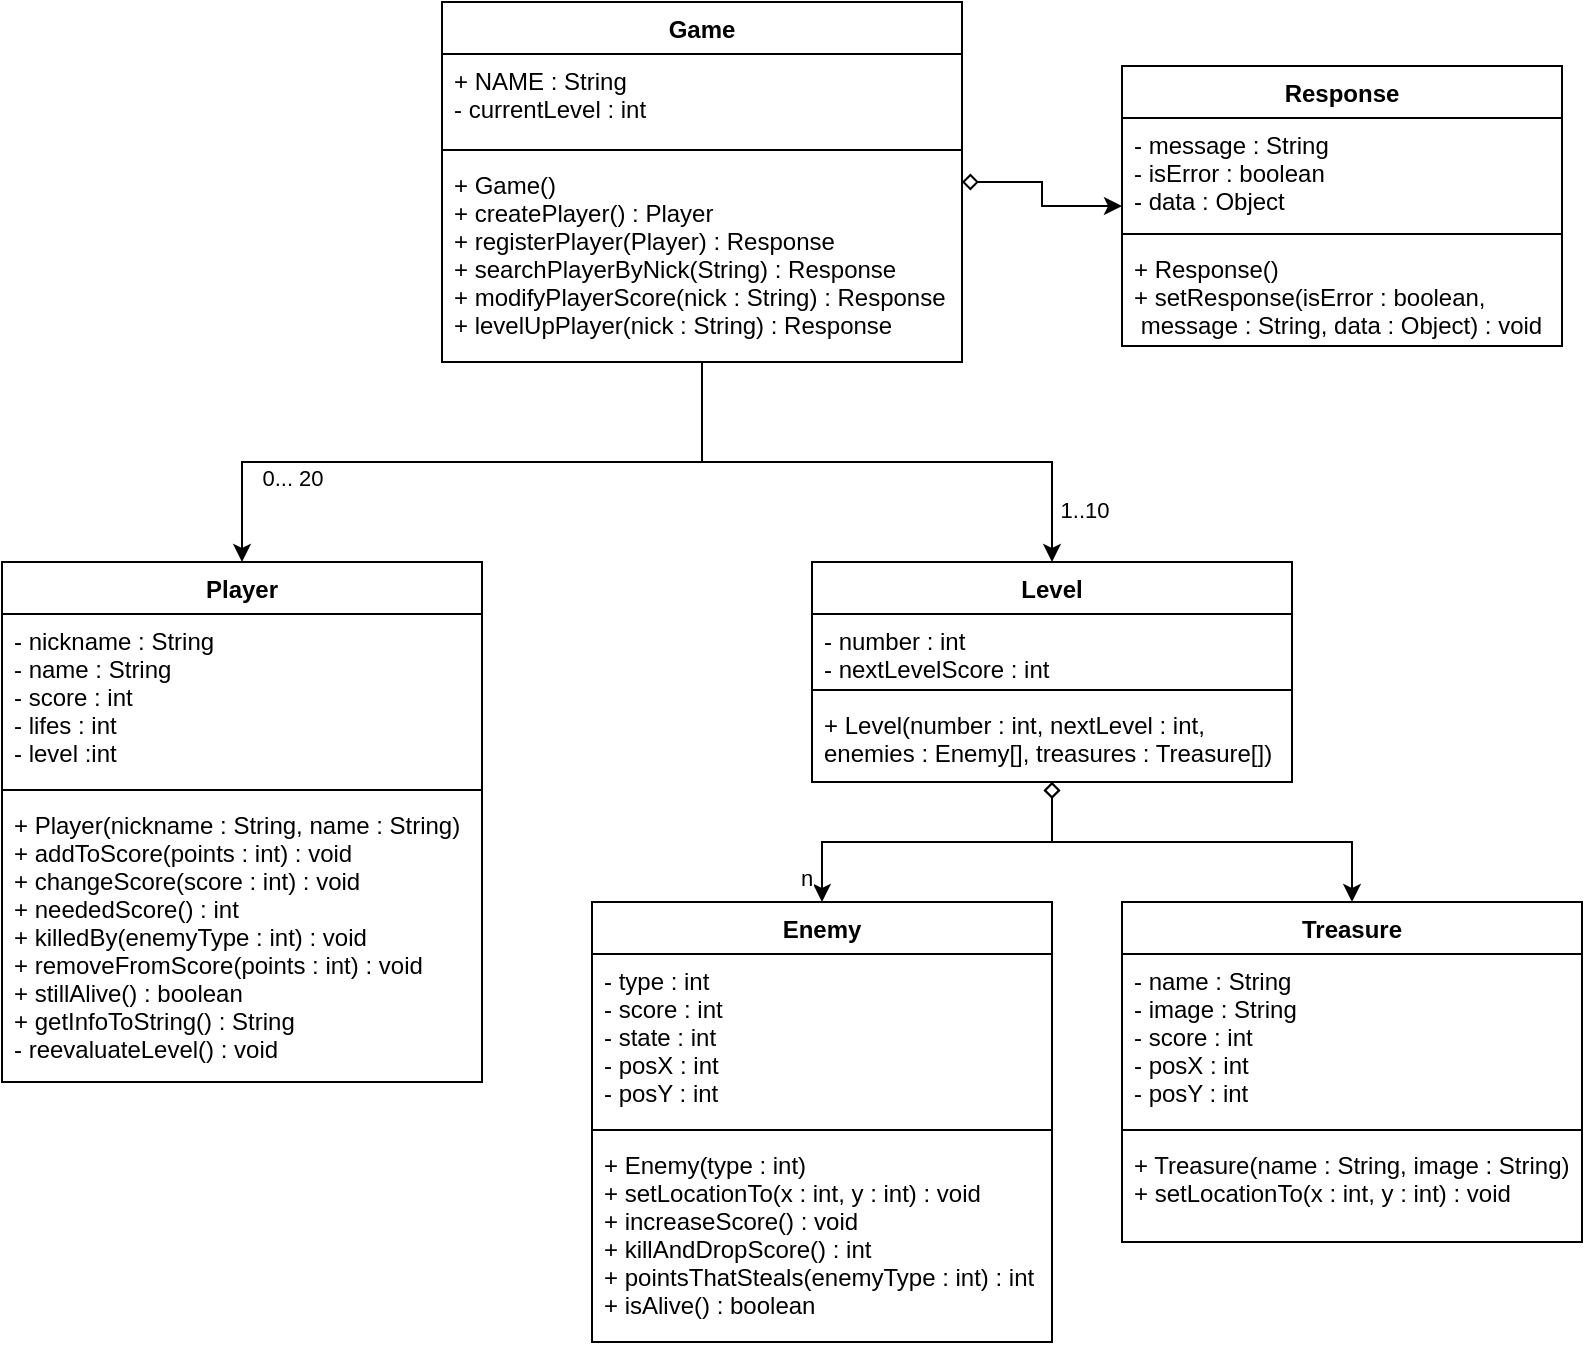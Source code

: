 <mxfile version="20.3.6" type="google" pages="2"><diagram id="uRjx-5IumvER8VjkNdmA" name="Página-1"><mxGraphModel dx="1365" dy="840" grid="1" gridSize="10" guides="1" tooltips="1" connect="1" arrows="1" fold="1" page="1" pageScale="1" pageWidth="827" pageHeight="1169" math="0" shadow="0"><root><mxCell id="0"/><mxCell id="1" parent="0"/><mxCell id="9LNrNcR7cBGbVwMZ0O6E-20" style="edgeStyle=orthogonalEdgeStyle;rounded=0;orthogonalLoop=1;jettySize=auto;html=1;entryX=0.5;entryY=0;entryDx=0;entryDy=0;startArrow=diamond;startFill=0;" parent="1" source="9LNrNcR7cBGbVwMZ0O6E-1" target="9LNrNcR7cBGbVwMZ0O6E-16" edge="1"><mxGeometry relative="1" as="geometry"/></mxCell><mxCell id="9LNrNcR7cBGbVwMZ0O6E-28" value="n" style="edgeLabel;html=1;align=center;verticalAlign=middle;resizable=0;points=[];" parent="9LNrNcR7cBGbVwMZ0O6E-20" vertex="1" connectable="0"><mxGeometry x="0.703" y="-2" relative="1" as="geometry"><mxPoint x="-6" y="14" as="offset"/></mxGeometry></mxCell><mxCell id="9LNrNcR7cBGbVwMZ0O6E-36" style="edgeStyle=orthogonalEdgeStyle;rounded=0;orthogonalLoop=1;jettySize=auto;html=1;startArrow=diamond;startFill=0;" parent="1" source="9LNrNcR7cBGbVwMZ0O6E-1" target="9LNrNcR7cBGbVwMZ0O6E-21" edge="1"><mxGeometry relative="1" as="geometry"/></mxCell><mxCell id="9LNrNcR7cBGbVwMZ0O6E-1" value="Level" style="swimlane;fontStyle=1;align=center;verticalAlign=top;childLayout=stackLayout;horizontal=1;startSize=26;horizontalStack=0;resizeParent=1;resizeParentMax=0;resizeLast=0;collapsible=1;marginBottom=0;" parent="1" vertex="1"><mxGeometry x="424" y="310" width="240" height="110" as="geometry"/></mxCell><mxCell id="9LNrNcR7cBGbVwMZ0O6E-2" value="- number : int&#10;- nextLevelScore : int" style="text;strokeColor=none;fillColor=none;align=left;verticalAlign=top;spacingLeft=4;spacingRight=4;overflow=hidden;rotatable=0;points=[[0,0.5],[1,0.5]];portConstraint=eastwest;" parent="9LNrNcR7cBGbVwMZ0O6E-1" vertex="1"><mxGeometry y="26" width="240" height="34" as="geometry"/></mxCell><mxCell id="9LNrNcR7cBGbVwMZ0O6E-3" value="" style="line;strokeWidth=1;fillColor=none;align=left;verticalAlign=middle;spacingTop=-1;spacingLeft=3;spacingRight=3;rotatable=0;labelPosition=right;points=[];portConstraint=eastwest;strokeColor=inherit;" parent="9LNrNcR7cBGbVwMZ0O6E-1" vertex="1"><mxGeometry y="60" width="240" height="8" as="geometry"/></mxCell><mxCell id="9LNrNcR7cBGbVwMZ0O6E-4" value="+ Level(number : int, nextLevel : int, &#10;enemies : Enemy[], treasures : Treasure[])" style="text;strokeColor=none;fillColor=none;align=left;verticalAlign=top;spacingLeft=4;spacingRight=4;overflow=hidden;rotatable=0;points=[[0,0.5],[1,0.5]];portConstraint=eastwest;" parent="9LNrNcR7cBGbVwMZ0O6E-1" vertex="1"><mxGeometry y="68" width="240" height="42" as="geometry"/></mxCell><mxCell id="9LNrNcR7cBGbVwMZ0O6E-14" style="edgeStyle=orthogonalEdgeStyle;rounded=0;orthogonalLoop=1;jettySize=auto;html=1;entryX=0.5;entryY=0;entryDx=0;entryDy=0;startArrow=none;startFill=0;" parent="1" source="9LNrNcR7cBGbVwMZ0O6E-5" target="9LNrNcR7cBGbVwMZ0O6E-9" edge="1"><mxGeometry relative="1" as="geometry"/></mxCell><mxCell id="9LNrNcR7cBGbVwMZ0O6E-26" value="0... 20" style="edgeLabel;html=1;align=center;verticalAlign=middle;resizable=0;points=[];" parent="9LNrNcR7cBGbVwMZ0O6E-14" vertex="1" connectable="0"><mxGeometry x="0.704" y="1" relative="1" as="geometry"><mxPoint x="24" y="7" as="offset"/></mxGeometry></mxCell><mxCell id="9LNrNcR7cBGbVwMZ0O6E-15" style="edgeStyle=orthogonalEdgeStyle;rounded=0;orthogonalLoop=1;jettySize=auto;html=1;startArrow=none;startFill=0;" parent="1" source="9LNrNcR7cBGbVwMZ0O6E-5" target="9LNrNcR7cBGbVwMZ0O6E-1" edge="1"><mxGeometry relative="1" as="geometry"/></mxCell><mxCell id="9LNrNcR7cBGbVwMZ0O6E-27" value="1..10" style="edgeLabel;html=1;align=center;verticalAlign=middle;resizable=0;points=[];" parent="9LNrNcR7cBGbVwMZ0O6E-15" vertex="1" connectable="0"><mxGeometry x="0.741" y="1" relative="1" as="geometry"><mxPoint x="15" y="9" as="offset"/></mxGeometry></mxCell><mxCell id="9LNrNcR7cBGbVwMZ0O6E-35" style="edgeStyle=orthogonalEdgeStyle;rounded=0;orthogonalLoop=1;jettySize=auto;html=1;startArrow=diamond;startFill=0;" parent="1" source="9LNrNcR7cBGbVwMZ0O6E-5" target="9LNrNcR7cBGbVwMZ0O6E-30" edge="1"><mxGeometry relative="1" as="geometry"/></mxCell><mxCell id="9LNrNcR7cBGbVwMZ0O6E-5" value="Game" style="swimlane;fontStyle=1;align=center;verticalAlign=top;childLayout=stackLayout;horizontal=1;startSize=26;horizontalStack=0;resizeParent=1;resizeParentMax=0;resizeLast=0;collapsible=1;marginBottom=0;" parent="1" vertex="1"><mxGeometry x="239" y="30" width="260" height="180" as="geometry"/></mxCell><mxCell id="9LNrNcR7cBGbVwMZ0O6E-6" value="+ NAME : String&#10;- currentLevel : int" style="text;strokeColor=none;fillColor=none;align=left;verticalAlign=top;spacingLeft=4;spacingRight=4;overflow=hidden;rotatable=0;points=[[0,0.5],[1,0.5]];portConstraint=eastwest;" parent="9LNrNcR7cBGbVwMZ0O6E-5" vertex="1"><mxGeometry y="26" width="260" height="44" as="geometry"/></mxCell><mxCell id="9LNrNcR7cBGbVwMZ0O6E-7" value="" style="line;strokeWidth=1;fillColor=none;align=left;verticalAlign=middle;spacingTop=-1;spacingLeft=3;spacingRight=3;rotatable=0;labelPosition=right;points=[];portConstraint=eastwest;strokeColor=inherit;" parent="9LNrNcR7cBGbVwMZ0O6E-5" vertex="1"><mxGeometry y="70" width="260" height="8" as="geometry"/></mxCell><mxCell id="9LNrNcR7cBGbVwMZ0O6E-8" value="+ Game()&#10;+ createPlayer() : Player&#10;+ registerPlayer(Player) : Response&#10;+ searchPlayerByNick(String) : Response&#10;+ modifyPlayerScore(nick : String) : Response&#10;+ levelUpPlayer(nick : String) : Response" style="text;strokeColor=none;fillColor=none;align=left;verticalAlign=top;spacingLeft=4;spacingRight=4;overflow=hidden;rotatable=0;points=[[0,0.5],[1,0.5]];portConstraint=eastwest;" parent="9LNrNcR7cBGbVwMZ0O6E-5" vertex="1"><mxGeometry y="78" width="260" height="102" as="geometry"/></mxCell><mxCell id="9LNrNcR7cBGbVwMZ0O6E-9" value="Player" style="swimlane;fontStyle=1;align=center;verticalAlign=top;childLayout=stackLayout;horizontal=1;startSize=26;horizontalStack=0;resizeParent=1;resizeParentMax=0;resizeLast=0;collapsible=1;marginBottom=0;" parent="1" vertex="1"><mxGeometry x="19" y="310" width="240" height="260" as="geometry"/></mxCell><mxCell id="9LNrNcR7cBGbVwMZ0O6E-10" value="- nickname : String&#10;- name : String&#10;- score : int&#10;- lifes : int&#10;- level :int" style="text;strokeColor=none;fillColor=none;align=left;verticalAlign=top;spacingLeft=4;spacingRight=4;overflow=hidden;rotatable=0;points=[[0,0.5],[1,0.5]];portConstraint=eastwest;" parent="9LNrNcR7cBGbVwMZ0O6E-9" vertex="1"><mxGeometry y="26" width="240" height="84" as="geometry"/></mxCell><mxCell id="9LNrNcR7cBGbVwMZ0O6E-11" value="" style="line;strokeWidth=1;fillColor=none;align=left;verticalAlign=middle;spacingTop=-1;spacingLeft=3;spacingRight=3;rotatable=0;labelPosition=right;points=[];portConstraint=eastwest;strokeColor=inherit;" parent="9LNrNcR7cBGbVwMZ0O6E-9" vertex="1"><mxGeometry y="110" width="240" height="8" as="geometry"/></mxCell><mxCell id="9LNrNcR7cBGbVwMZ0O6E-12" value="+ Player(nickname : String, name : String)&#10;+ addToScore(points : int) : void&#10;+ changeScore(score : int) : void&#10;+ neededScore() : int&#10;+ killedBy(enemyType : int) : void&#10;+ removeFromScore(points : int) : void&#10;+ stillAlive() : boolean&#10;+ getInfoToString() : String&#10;- reevaluateLevel() : void" style="text;strokeColor=none;fillColor=none;align=left;verticalAlign=top;spacingLeft=4;spacingRight=4;overflow=hidden;rotatable=0;points=[[0,0.5],[1,0.5]];portConstraint=eastwest;" parent="9LNrNcR7cBGbVwMZ0O6E-9" vertex="1"><mxGeometry y="118" width="240" height="142" as="geometry"/></mxCell><mxCell id="9LNrNcR7cBGbVwMZ0O6E-16" value="Enemy" style="swimlane;fontStyle=1;align=center;verticalAlign=top;childLayout=stackLayout;horizontal=1;startSize=26;horizontalStack=0;resizeParent=1;resizeParentMax=0;resizeLast=0;collapsible=1;marginBottom=0;" parent="1" vertex="1"><mxGeometry x="314" y="480" width="230" height="220" as="geometry"/></mxCell><mxCell id="9LNrNcR7cBGbVwMZ0O6E-17" value="- type : int&#10;- score : int&#10;- state : int&#10;- posX : int&#10;- posY : int" style="text;strokeColor=none;fillColor=none;align=left;verticalAlign=top;spacingLeft=4;spacingRight=4;overflow=hidden;rotatable=0;points=[[0,0.5],[1,0.5]];portConstraint=eastwest;" parent="9LNrNcR7cBGbVwMZ0O6E-16" vertex="1"><mxGeometry y="26" width="230" height="84" as="geometry"/></mxCell><mxCell id="9LNrNcR7cBGbVwMZ0O6E-18" value="" style="line;strokeWidth=1;fillColor=none;align=left;verticalAlign=middle;spacingTop=-1;spacingLeft=3;spacingRight=3;rotatable=0;labelPosition=right;points=[];portConstraint=eastwest;strokeColor=inherit;" parent="9LNrNcR7cBGbVwMZ0O6E-16" vertex="1"><mxGeometry y="110" width="230" height="8" as="geometry"/></mxCell><mxCell id="9LNrNcR7cBGbVwMZ0O6E-19" value="+ Enemy(type : int)&#10;+ setLocationTo(x : int, y : int) : void&#10;+ increaseScore() : void&#10;+ killAndDropScore() : int&#10;+ pointsThatSteals(enemyType : int) : int &#10;+ isAlive() : boolean" style="text;strokeColor=none;fillColor=none;align=left;verticalAlign=top;spacingLeft=4;spacingRight=4;overflow=hidden;rotatable=0;points=[[0,0.5],[1,0.5]];portConstraint=eastwest;" parent="9LNrNcR7cBGbVwMZ0O6E-16" vertex="1"><mxGeometry y="118" width="230" height="102" as="geometry"/></mxCell><mxCell id="9LNrNcR7cBGbVwMZ0O6E-21" value="Treasure" style="swimlane;fontStyle=1;align=center;verticalAlign=top;childLayout=stackLayout;horizontal=1;startSize=26;horizontalStack=0;resizeParent=1;resizeParentMax=0;resizeLast=0;collapsible=1;marginBottom=0;" parent="1" vertex="1"><mxGeometry x="579" y="480" width="230" height="170" as="geometry"/></mxCell><mxCell id="9LNrNcR7cBGbVwMZ0O6E-22" value="- name : String&#10;- image : String &#10;- score : int&#10;- posX : int&#10;- posY : int" style="text;strokeColor=none;fillColor=none;align=left;verticalAlign=top;spacingLeft=4;spacingRight=4;overflow=hidden;rotatable=0;points=[[0,0.5],[1,0.5]];portConstraint=eastwest;" parent="9LNrNcR7cBGbVwMZ0O6E-21" vertex="1"><mxGeometry y="26" width="230" height="84" as="geometry"/></mxCell><mxCell id="9LNrNcR7cBGbVwMZ0O6E-23" value="" style="line;strokeWidth=1;fillColor=none;align=left;verticalAlign=middle;spacingTop=-1;spacingLeft=3;spacingRight=3;rotatable=0;labelPosition=right;points=[];portConstraint=eastwest;strokeColor=inherit;" parent="9LNrNcR7cBGbVwMZ0O6E-21" vertex="1"><mxGeometry y="110" width="230" height="8" as="geometry"/></mxCell><mxCell id="9LNrNcR7cBGbVwMZ0O6E-24" value="+ Treasure(name : String, image : String)&#10;+ setLocationTo(x : int, y : int) : void" style="text;strokeColor=none;fillColor=none;align=left;verticalAlign=top;spacingLeft=4;spacingRight=4;overflow=hidden;rotatable=0;points=[[0,0.5],[1,0.5]];portConstraint=eastwest;" parent="9LNrNcR7cBGbVwMZ0O6E-21" vertex="1"><mxGeometry y="118" width="230" height="52" as="geometry"/></mxCell><mxCell id="9LNrNcR7cBGbVwMZ0O6E-30" value="Response" style="swimlane;fontStyle=1;align=center;verticalAlign=top;childLayout=stackLayout;horizontal=1;startSize=26;horizontalStack=0;resizeParent=1;resizeParentMax=0;resizeLast=0;collapsible=1;marginBottom=0;" parent="1" vertex="1"><mxGeometry x="579" y="62" width="220" height="140" as="geometry"/></mxCell><mxCell id="9LNrNcR7cBGbVwMZ0O6E-31" value="- message : String&#10;- isError : boolean&#10;- data : Object" style="text;strokeColor=none;fillColor=none;align=left;verticalAlign=top;spacingLeft=4;spacingRight=4;overflow=hidden;rotatable=0;points=[[0,0.5],[1,0.5]];portConstraint=eastwest;" parent="9LNrNcR7cBGbVwMZ0O6E-30" vertex="1"><mxGeometry y="26" width="220" height="54" as="geometry"/></mxCell><mxCell id="9LNrNcR7cBGbVwMZ0O6E-32" value="" style="line;strokeWidth=1;fillColor=none;align=left;verticalAlign=middle;spacingTop=-1;spacingLeft=3;spacingRight=3;rotatable=0;labelPosition=right;points=[];portConstraint=eastwest;strokeColor=inherit;" parent="9LNrNcR7cBGbVwMZ0O6E-30" vertex="1"><mxGeometry y="80" width="220" height="8" as="geometry"/></mxCell><mxCell id="9LNrNcR7cBGbVwMZ0O6E-33" value="+ Response()&#10;+ setResponse(isError : boolean,&#10; message : String, data : Object) : void" style="text;strokeColor=none;fillColor=none;align=left;verticalAlign=top;spacingLeft=4;spacingRight=4;overflow=hidden;rotatable=0;points=[[0,0.5],[1,0.5]];portConstraint=eastwest;" parent="9LNrNcR7cBGbVwMZ0O6E-30" vertex="1"><mxGeometry y="88" width="220" height="52" as="geometry"/></mxCell></root></mxGraphModel></diagram><diagram id="19eD-HiprNSryIIhGMZ6" name="Página-2"><mxGraphModel dx="820" dy="504" grid="1" gridSize="10" guides="1" tooltips="1" connect="1" arrows="1" fold="1" page="1" pageScale="1" pageWidth="827" pageHeight="1169" math="0" shadow="0"><root><mxCell id="0"/><mxCell id="1" parent="0"/></root></mxGraphModel></diagram></mxfile>
